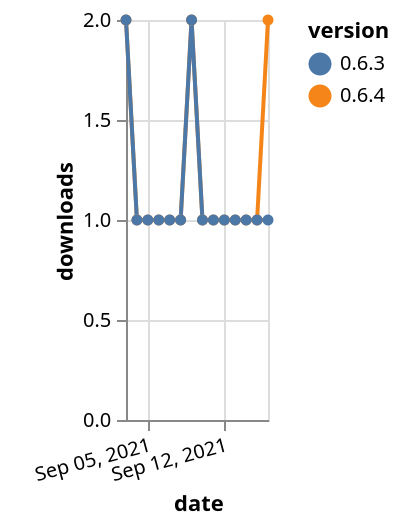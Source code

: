 {"$schema": "https://vega.github.io/schema/vega-lite/v5.json", "description": "A simple bar chart with embedded data.", "data": {"values": [{"date": "2021-09-03", "total": 91, "delta": 2, "version": "0.6.4"}, {"date": "2021-09-04", "total": 92, "delta": 1, "version": "0.6.4"}, {"date": "2021-09-05", "total": 93, "delta": 1, "version": "0.6.4"}, {"date": "2021-09-06", "total": 94, "delta": 1, "version": "0.6.4"}, {"date": "2021-09-07", "total": 95, "delta": 1, "version": "0.6.4"}, {"date": "2021-09-08", "total": 96, "delta": 1, "version": "0.6.4"}, {"date": "2021-09-09", "total": 98, "delta": 2, "version": "0.6.4"}, {"date": "2021-09-10", "total": 99, "delta": 1, "version": "0.6.4"}, {"date": "2021-09-11", "total": 100, "delta": 1, "version": "0.6.4"}, {"date": "2021-09-12", "total": 101, "delta": 1, "version": "0.6.4"}, {"date": "2021-09-13", "total": 102, "delta": 1, "version": "0.6.4"}, {"date": "2021-09-14", "total": 103, "delta": 1, "version": "0.6.4"}, {"date": "2021-09-15", "total": 104, "delta": 1, "version": "0.6.4"}, {"date": "2021-09-16", "total": 106, "delta": 2, "version": "0.6.4"}, {"date": "2021-09-03", "total": 89, "delta": 2, "version": "0.6.3"}, {"date": "2021-09-04", "total": 90, "delta": 1, "version": "0.6.3"}, {"date": "2021-09-05", "total": 91, "delta": 1, "version": "0.6.3"}, {"date": "2021-09-06", "total": 92, "delta": 1, "version": "0.6.3"}, {"date": "2021-09-07", "total": 93, "delta": 1, "version": "0.6.3"}, {"date": "2021-09-08", "total": 94, "delta": 1, "version": "0.6.3"}, {"date": "2021-09-09", "total": 96, "delta": 2, "version": "0.6.3"}, {"date": "2021-09-10", "total": 97, "delta": 1, "version": "0.6.3"}, {"date": "2021-09-11", "total": 98, "delta": 1, "version": "0.6.3"}, {"date": "2021-09-12", "total": 99, "delta": 1, "version": "0.6.3"}, {"date": "2021-09-13", "total": 100, "delta": 1, "version": "0.6.3"}, {"date": "2021-09-14", "total": 101, "delta": 1, "version": "0.6.3"}, {"date": "2021-09-15", "total": 102, "delta": 1, "version": "0.6.3"}, {"date": "2021-09-16", "total": 103, "delta": 1, "version": "0.6.3"}]}, "width": "container", "mark": {"type": "line", "point": {"filled": true}}, "encoding": {"x": {"field": "date", "type": "temporal", "timeUnit": "yearmonthdate", "title": "date", "axis": {"labelAngle": -15}}, "y": {"field": "delta", "type": "quantitative", "title": "downloads"}, "color": {"field": "version", "type": "nominal"}, "tooltip": {"field": "delta"}}}